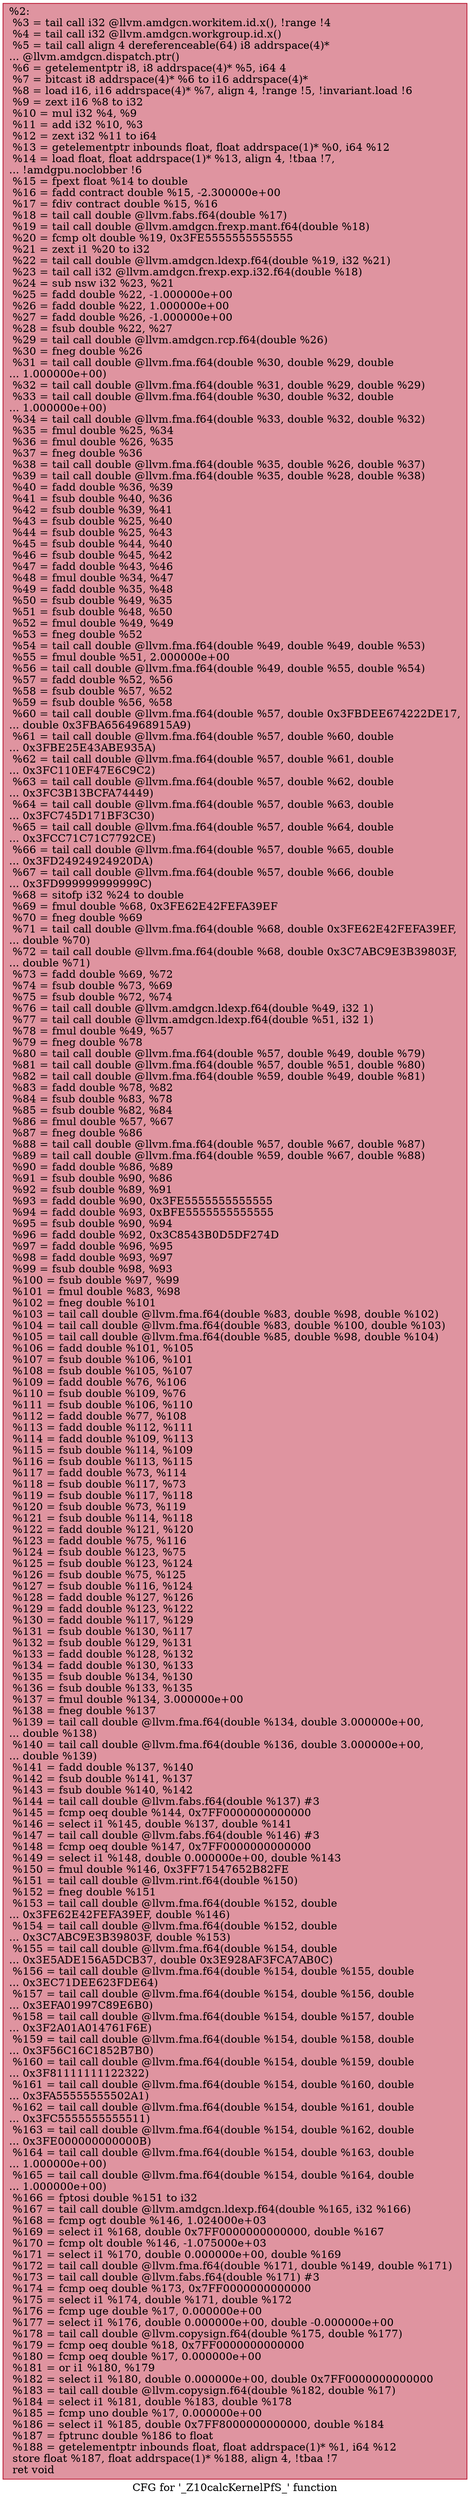 digraph "CFG for '_Z10calcKernelPfS_' function" {
	label="CFG for '_Z10calcKernelPfS_' function";

	Node0x62a9520 [shape=record,color="#b70d28ff", style=filled, fillcolor="#b70d2870",label="{%2:\l  %3 = tail call i32 @llvm.amdgcn.workitem.id.x(), !range !4\l  %4 = tail call i32 @llvm.amdgcn.workgroup.id.x()\l  %5 = tail call align 4 dereferenceable(64) i8 addrspace(4)*\l... @llvm.amdgcn.dispatch.ptr()\l  %6 = getelementptr i8, i8 addrspace(4)* %5, i64 4\l  %7 = bitcast i8 addrspace(4)* %6 to i16 addrspace(4)*\l  %8 = load i16, i16 addrspace(4)* %7, align 4, !range !5, !invariant.load !6\l  %9 = zext i16 %8 to i32\l  %10 = mul i32 %4, %9\l  %11 = add i32 %10, %3\l  %12 = zext i32 %11 to i64\l  %13 = getelementptr inbounds float, float addrspace(1)* %0, i64 %12\l  %14 = load float, float addrspace(1)* %13, align 4, !tbaa !7,\l... !amdgpu.noclobber !6\l  %15 = fpext float %14 to double\l  %16 = fadd contract double %15, -2.300000e+00\l  %17 = fdiv contract double %15, %16\l  %18 = tail call double @llvm.fabs.f64(double %17)\l  %19 = tail call double @llvm.amdgcn.frexp.mant.f64(double %18)\l  %20 = fcmp olt double %19, 0x3FE5555555555555\l  %21 = zext i1 %20 to i32\l  %22 = tail call double @llvm.amdgcn.ldexp.f64(double %19, i32 %21)\l  %23 = tail call i32 @llvm.amdgcn.frexp.exp.i32.f64(double %18)\l  %24 = sub nsw i32 %23, %21\l  %25 = fadd double %22, -1.000000e+00\l  %26 = fadd double %22, 1.000000e+00\l  %27 = fadd double %26, -1.000000e+00\l  %28 = fsub double %22, %27\l  %29 = tail call double @llvm.amdgcn.rcp.f64(double %26)\l  %30 = fneg double %26\l  %31 = tail call double @llvm.fma.f64(double %30, double %29, double\l... 1.000000e+00)\l  %32 = tail call double @llvm.fma.f64(double %31, double %29, double %29)\l  %33 = tail call double @llvm.fma.f64(double %30, double %32, double\l... 1.000000e+00)\l  %34 = tail call double @llvm.fma.f64(double %33, double %32, double %32)\l  %35 = fmul double %25, %34\l  %36 = fmul double %26, %35\l  %37 = fneg double %36\l  %38 = tail call double @llvm.fma.f64(double %35, double %26, double %37)\l  %39 = tail call double @llvm.fma.f64(double %35, double %28, double %38)\l  %40 = fadd double %36, %39\l  %41 = fsub double %40, %36\l  %42 = fsub double %39, %41\l  %43 = fsub double %25, %40\l  %44 = fsub double %25, %43\l  %45 = fsub double %44, %40\l  %46 = fsub double %45, %42\l  %47 = fadd double %43, %46\l  %48 = fmul double %34, %47\l  %49 = fadd double %35, %48\l  %50 = fsub double %49, %35\l  %51 = fsub double %48, %50\l  %52 = fmul double %49, %49\l  %53 = fneg double %52\l  %54 = tail call double @llvm.fma.f64(double %49, double %49, double %53)\l  %55 = fmul double %51, 2.000000e+00\l  %56 = tail call double @llvm.fma.f64(double %49, double %55, double %54)\l  %57 = fadd double %52, %56\l  %58 = fsub double %57, %52\l  %59 = fsub double %56, %58\l  %60 = tail call double @llvm.fma.f64(double %57, double 0x3FBDEE674222DE17,\l... double 0x3FBA6564968915A9)\l  %61 = tail call double @llvm.fma.f64(double %57, double %60, double\l... 0x3FBE25E43ABE935A)\l  %62 = tail call double @llvm.fma.f64(double %57, double %61, double\l... 0x3FC110EF47E6C9C2)\l  %63 = tail call double @llvm.fma.f64(double %57, double %62, double\l... 0x3FC3B13BCFA74449)\l  %64 = tail call double @llvm.fma.f64(double %57, double %63, double\l... 0x3FC745D171BF3C30)\l  %65 = tail call double @llvm.fma.f64(double %57, double %64, double\l... 0x3FCC71C71C7792CE)\l  %66 = tail call double @llvm.fma.f64(double %57, double %65, double\l... 0x3FD24924924920DA)\l  %67 = tail call double @llvm.fma.f64(double %57, double %66, double\l... 0x3FD999999999999C)\l  %68 = sitofp i32 %24 to double\l  %69 = fmul double %68, 0x3FE62E42FEFA39EF\l  %70 = fneg double %69\l  %71 = tail call double @llvm.fma.f64(double %68, double 0x3FE62E42FEFA39EF,\l... double %70)\l  %72 = tail call double @llvm.fma.f64(double %68, double 0x3C7ABC9E3B39803F,\l... double %71)\l  %73 = fadd double %69, %72\l  %74 = fsub double %73, %69\l  %75 = fsub double %72, %74\l  %76 = tail call double @llvm.amdgcn.ldexp.f64(double %49, i32 1)\l  %77 = tail call double @llvm.amdgcn.ldexp.f64(double %51, i32 1)\l  %78 = fmul double %49, %57\l  %79 = fneg double %78\l  %80 = tail call double @llvm.fma.f64(double %57, double %49, double %79)\l  %81 = tail call double @llvm.fma.f64(double %57, double %51, double %80)\l  %82 = tail call double @llvm.fma.f64(double %59, double %49, double %81)\l  %83 = fadd double %78, %82\l  %84 = fsub double %83, %78\l  %85 = fsub double %82, %84\l  %86 = fmul double %57, %67\l  %87 = fneg double %86\l  %88 = tail call double @llvm.fma.f64(double %57, double %67, double %87)\l  %89 = tail call double @llvm.fma.f64(double %59, double %67, double %88)\l  %90 = fadd double %86, %89\l  %91 = fsub double %90, %86\l  %92 = fsub double %89, %91\l  %93 = fadd double %90, 0x3FE5555555555555\l  %94 = fadd double %93, 0xBFE5555555555555\l  %95 = fsub double %90, %94\l  %96 = fadd double %92, 0x3C8543B0D5DF274D\l  %97 = fadd double %96, %95\l  %98 = fadd double %93, %97\l  %99 = fsub double %98, %93\l  %100 = fsub double %97, %99\l  %101 = fmul double %83, %98\l  %102 = fneg double %101\l  %103 = tail call double @llvm.fma.f64(double %83, double %98, double %102)\l  %104 = tail call double @llvm.fma.f64(double %83, double %100, double %103)\l  %105 = tail call double @llvm.fma.f64(double %85, double %98, double %104)\l  %106 = fadd double %101, %105\l  %107 = fsub double %106, %101\l  %108 = fsub double %105, %107\l  %109 = fadd double %76, %106\l  %110 = fsub double %109, %76\l  %111 = fsub double %106, %110\l  %112 = fadd double %77, %108\l  %113 = fadd double %112, %111\l  %114 = fadd double %109, %113\l  %115 = fsub double %114, %109\l  %116 = fsub double %113, %115\l  %117 = fadd double %73, %114\l  %118 = fsub double %117, %73\l  %119 = fsub double %117, %118\l  %120 = fsub double %73, %119\l  %121 = fsub double %114, %118\l  %122 = fadd double %121, %120\l  %123 = fadd double %75, %116\l  %124 = fsub double %123, %75\l  %125 = fsub double %123, %124\l  %126 = fsub double %75, %125\l  %127 = fsub double %116, %124\l  %128 = fadd double %127, %126\l  %129 = fadd double %123, %122\l  %130 = fadd double %117, %129\l  %131 = fsub double %130, %117\l  %132 = fsub double %129, %131\l  %133 = fadd double %128, %132\l  %134 = fadd double %130, %133\l  %135 = fsub double %134, %130\l  %136 = fsub double %133, %135\l  %137 = fmul double %134, 3.000000e+00\l  %138 = fneg double %137\l  %139 = tail call double @llvm.fma.f64(double %134, double 3.000000e+00,\l... double %138)\l  %140 = tail call double @llvm.fma.f64(double %136, double 3.000000e+00,\l... double %139)\l  %141 = fadd double %137, %140\l  %142 = fsub double %141, %137\l  %143 = fsub double %140, %142\l  %144 = tail call double @llvm.fabs.f64(double %137) #3\l  %145 = fcmp oeq double %144, 0x7FF0000000000000\l  %146 = select i1 %145, double %137, double %141\l  %147 = tail call double @llvm.fabs.f64(double %146) #3\l  %148 = fcmp oeq double %147, 0x7FF0000000000000\l  %149 = select i1 %148, double 0.000000e+00, double %143\l  %150 = fmul double %146, 0x3FF71547652B82FE\l  %151 = tail call double @llvm.rint.f64(double %150)\l  %152 = fneg double %151\l  %153 = tail call double @llvm.fma.f64(double %152, double\l... 0x3FE62E42FEFA39EF, double %146)\l  %154 = tail call double @llvm.fma.f64(double %152, double\l... 0x3C7ABC9E3B39803F, double %153)\l  %155 = tail call double @llvm.fma.f64(double %154, double\l... 0x3E5ADE156A5DCB37, double 0x3E928AF3FCA7AB0C)\l  %156 = tail call double @llvm.fma.f64(double %154, double %155, double\l... 0x3EC71DEE623FDE64)\l  %157 = tail call double @llvm.fma.f64(double %154, double %156, double\l... 0x3EFA01997C89E6B0)\l  %158 = tail call double @llvm.fma.f64(double %154, double %157, double\l... 0x3F2A01A014761F6E)\l  %159 = tail call double @llvm.fma.f64(double %154, double %158, double\l... 0x3F56C16C1852B7B0)\l  %160 = tail call double @llvm.fma.f64(double %154, double %159, double\l... 0x3F81111111122322)\l  %161 = tail call double @llvm.fma.f64(double %154, double %160, double\l... 0x3FA55555555502A1)\l  %162 = tail call double @llvm.fma.f64(double %154, double %161, double\l... 0x3FC5555555555511)\l  %163 = tail call double @llvm.fma.f64(double %154, double %162, double\l... 0x3FE000000000000B)\l  %164 = tail call double @llvm.fma.f64(double %154, double %163, double\l... 1.000000e+00)\l  %165 = tail call double @llvm.fma.f64(double %154, double %164, double\l... 1.000000e+00)\l  %166 = fptosi double %151 to i32\l  %167 = tail call double @llvm.amdgcn.ldexp.f64(double %165, i32 %166)\l  %168 = fcmp ogt double %146, 1.024000e+03\l  %169 = select i1 %168, double 0x7FF0000000000000, double %167\l  %170 = fcmp olt double %146, -1.075000e+03\l  %171 = select i1 %170, double 0.000000e+00, double %169\l  %172 = tail call double @llvm.fma.f64(double %171, double %149, double %171)\l  %173 = tail call double @llvm.fabs.f64(double %171) #3\l  %174 = fcmp oeq double %173, 0x7FF0000000000000\l  %175 = select i1 %174, double %171, double %172\l  %176 = fcmp uge double %17, 0.000000e+00\l  %177 = select i1 %176, double 0.000000e+00, double -0.000000e+00\l  %178 = tail call double @llvm.copysign.f64(double %175, double %177)\l  %179 = fcmp oeq double %18, 0x7FF0000000000000\l  %180 = fcmp oeq double %17, 0.000000e+00\l  %181 = or i1 %180, %179\l  %182 = select i1 %180, double 0.000000e+00, double 0x7FF0000000000000\l  %183 = tail call double @llvm.copysign.f64(double %182, double %17)\l  %184 = select i1 %181, double %183, double %178\l  %185 = fcmp uno double %17, 0.000000e+00\l  %186 = select i1 %185, double 0x7FF8000000000000, double %184\l  %187 = fptrunc double %186 to float\l  %188 = getelementptr inbounds float, float addrspace(1)* %1, i64 %12\l  store float %187, float addrspace(1)* %188, align 4, !tbaa !7\l  ret void\l}"];
}
